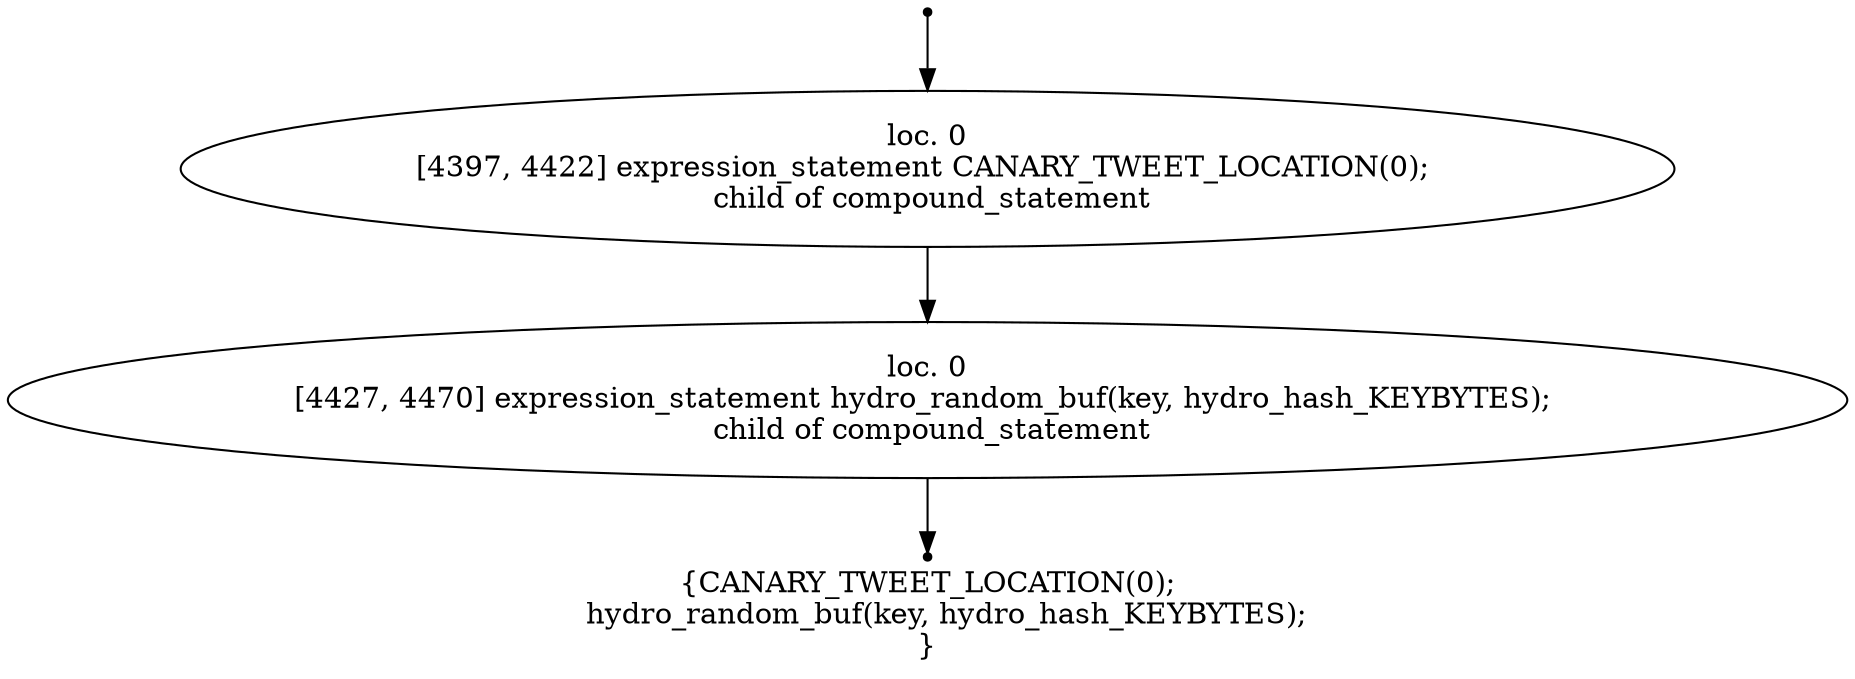 digraph hydro_hash_keygen_5 {
	initial [shape=point]
	initial -> "loc. 0
[4397, 4422] expression_statement CANARY_TWEET_LOCATION(0); 
 child of compound_statement"
	final [shape=point]
	"loc. 0
[4427, 4470] expression_statement hydro_random_buf(key, hydro_hash_KEYBYTES); 
 child of compound_statement" -> final
	"loc. 0
[4397, 4422] expression_statement CANARY_TWEET_LOCATION(0); 
 child of compound_statement"
	"loc. 0
[4397, 4422] expression_statement CANARY_TWEET_LOCATION(0); 
 child of compound_statement" -> "loc. 0
[4427, 4470] expression_statement hydro_random_buf(key, hydro_hash_KEYBYTES); 
 child of compound_statement"
	"loc. 0
[4427, 4470] expression_statement hydro_random_buf(key, hydro_hash_KEYBYTES); 
 child of compound_statement"
	label="{CANARY_TWEET_LOCATION(0);
    hydro_random_buf(key, hydro_hash_KEYBYTES);
}"
}
